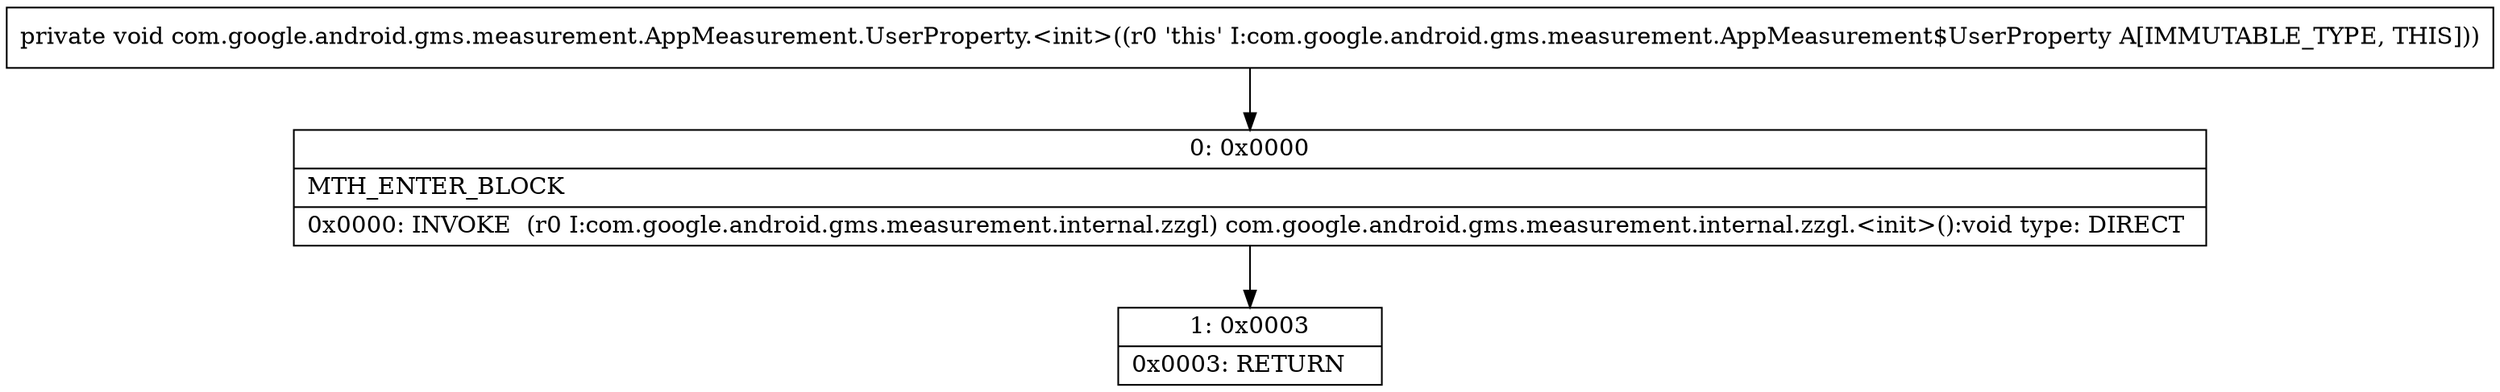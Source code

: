 digraph "CFG forcom.google.android.gms.measurement.AppMeasurement.UserProperty.\<init\>()V" {
Node_0 [shape=record,label="{0\:\ 0x0000|MTH_ENTER_BLOCK\l|0x0000: INVOKE  (r0 I:com.google.android.gms.measurement.internal.zzgl) com.google.android.gms.measurement.internal.zzgl.\<init\>():void type: DIRECT \l}"];
Node_1 [shape=record,label="{1\:\ 0x0003|0x0003: RETURN   \l}"];
MethodNode[shape=record,label="{private void com.google.android.gms.measurement.AppMeasurement.UserProperty.\<init\>((r0 'this' I:com.google.android.gms.measurement.AppMeasurement$UserProperty A[IMMUTABLE_TYPE, THIS])) }"];
MethodNode -> Node_0;
Node_0 -> Node_1;
}

